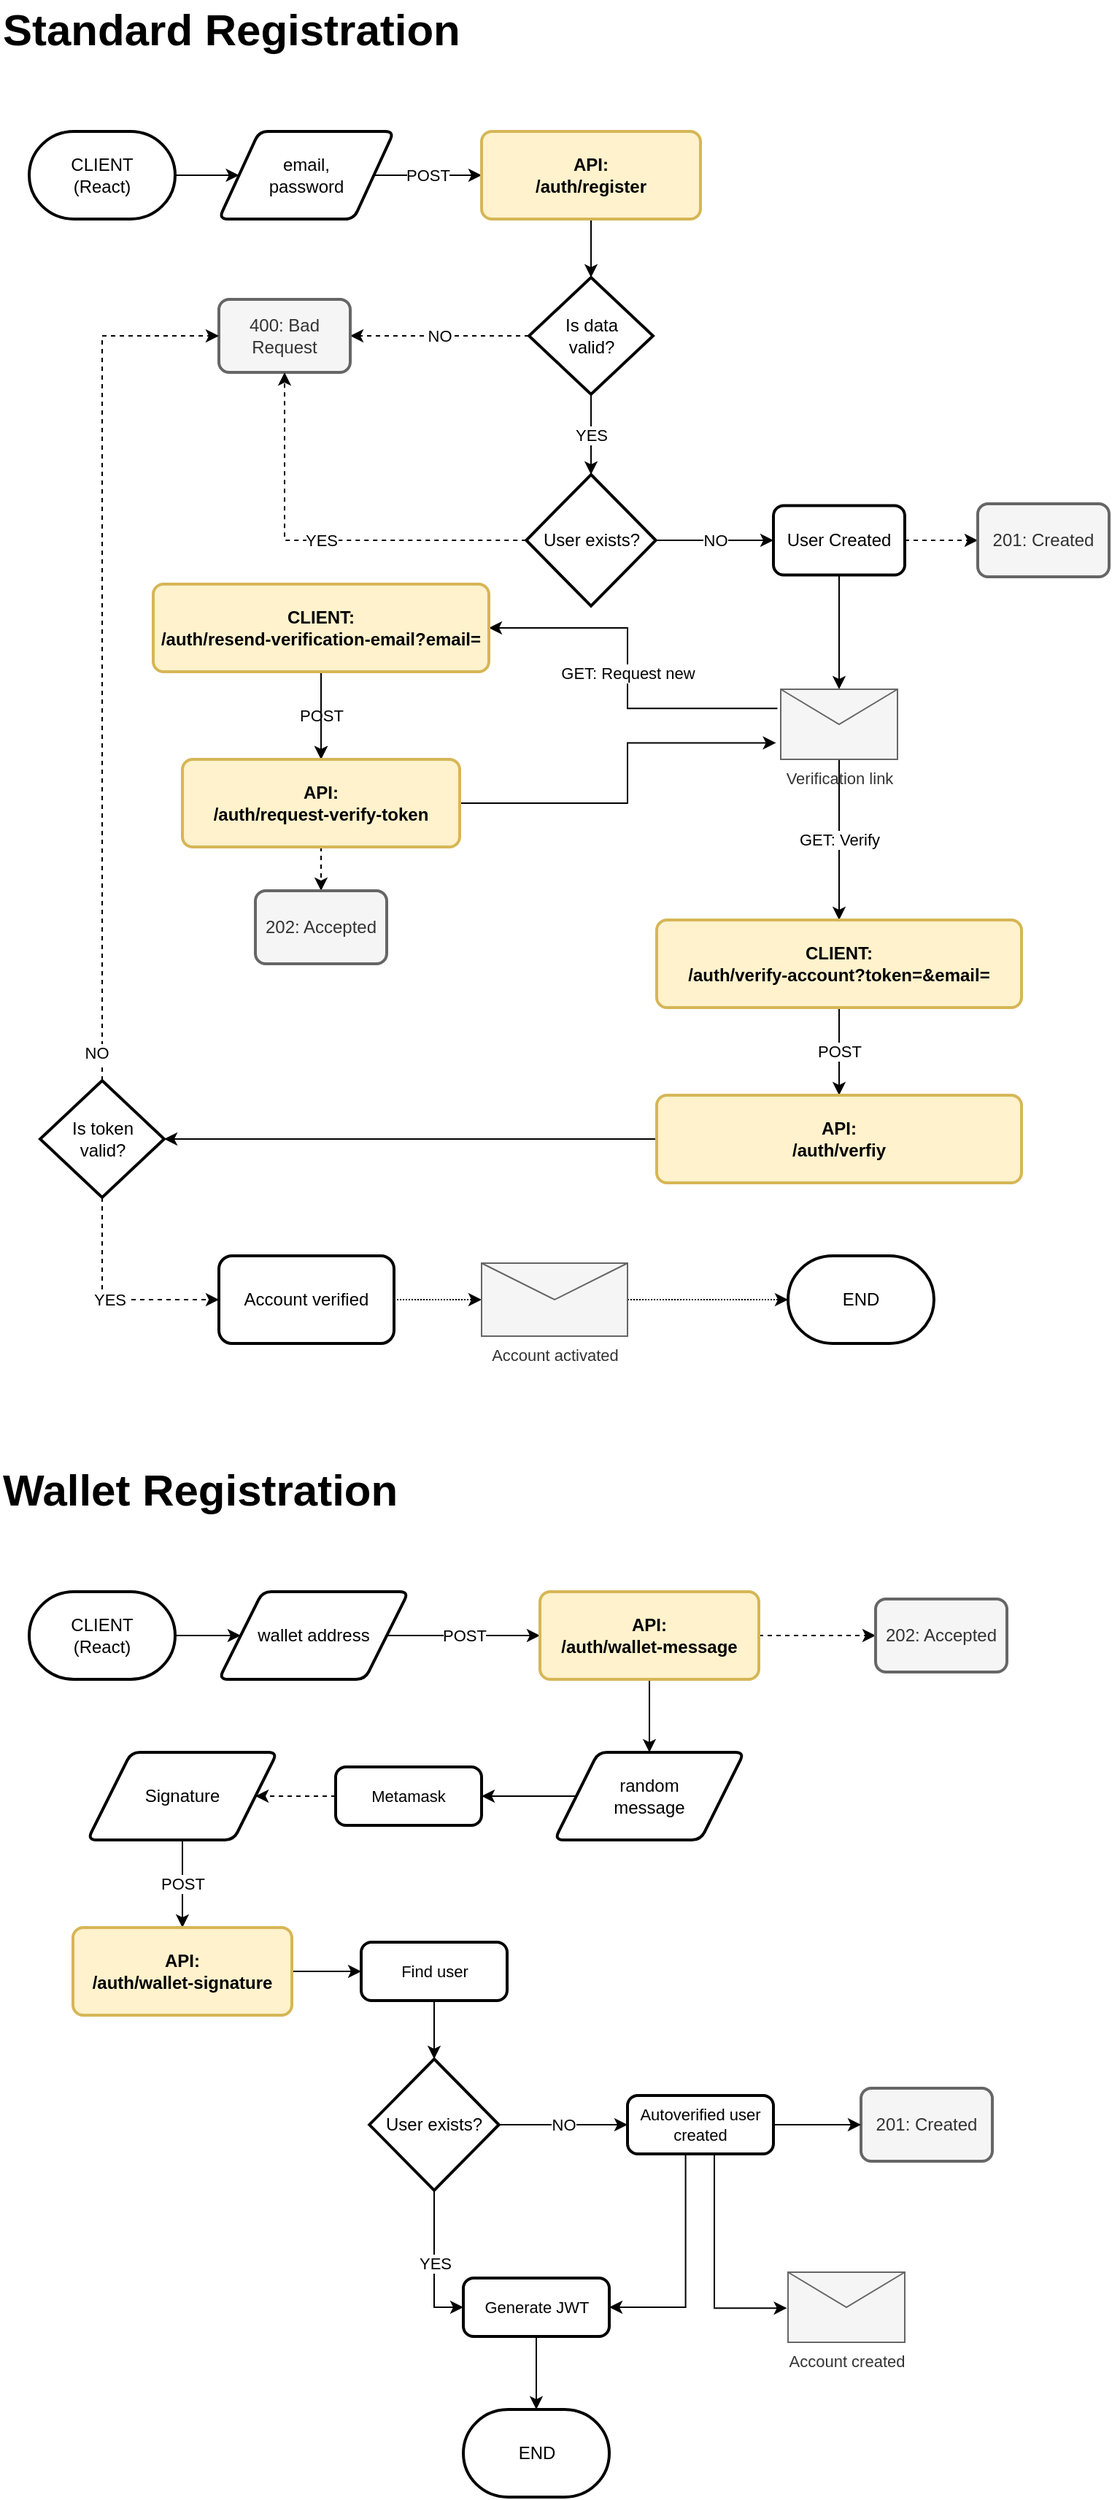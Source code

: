 <mxfile version="16.2.4" type="github">
  <diagram id="6DfAuB3A2C-rgSzdVPg6" name="Page-1">
    <mxGraphModel dx="1604" dy="808" grid="1" gridSize="10" guides="1" tooltips="1" connect="1" arrows="1" fold="1" page="1" pageScale="1" pageWidth="850" pageHeight="1100" math="0" shadow="0">
      <root>
        <mxCell id="0" />
        <mxCell id="1" parent="0" />
        <mxCell id="d8NQoz2VWaInrXl9GAlY-8" style="edgeStyle=orthogonalEdgeStyle;rounded=0;orthogonalLoop=1;jettySize=auto;html=1;" parent="1" source="d8NQoz2VWaInrXl9GAlY-1" target="d8NQoz2VWaInrXl9GAlY-5" edge="1">
          <mxGeometry relative="1" as="geometry" />
        </mxCell>
        <mxCell id="d8NQoz2VWaInrXl9GAlY-1" value="CLIENT&lt;br&gt;(React)" style="strokeWidth=2;html=1;shape=mxgraph.flowchart.terminator;whiteSpace=wrap;" parent="1" vertex="1">
          <mxGeometry x="60" y="120" width="100" height="60" as="geometry" />
        </mxCell>
        <mxCell id="d8NQoz2VWaInrXl9GAlY-9" value="POST" style="edgeStyle=orthogonalEdgeStyle;rounded=0;orthogonalLoop=1;jettySize=auto;html=1;" parent="1" source="d8NQoz2VWaInrXl9GAlY-5" target="d8NQoz2VWaInrXl9GAlY-6" edge="1">
          <mxGeometry relative="1" as="geometry" />
        </mxCell>
        <mxCell id="d8NQoz2VWaInrXl9GAlY-5" value="email,&lt;br&gt;password" style="shape=parallelogram;html=1;strokeWidth=2;perimeter=parallelogramPerimeter;whiteSpace=wrap;rounded=1;arcSize=12;size=0.23;" parent="1" vertex="1">
          <mxGeometry x="190" y="120" width="120" height="60" as="geometry" />
        </mxCell>
        <mxCell id="d8NQoz2VWaInrXl9GAlY-13" style="edgeStyle=orthogonalEdgeStyle;rounded=0;orthogonalLoop=1;jettySize=auto;html=1;exitX=0.5;exitY=1;exitDx=0;exitDy=0;entryX=0.5;entryY=0;entryDx=0;entryDy=0;entryPerimeter=0;" parent="1" source="d8NQoz2VWaInrXl9GAlY-6" target="d8NQoz2VWaInrXl9GAlY-10" edge="1">
          <mxGeometry relative="1" as="geometry" />
        </mxCell>
        <mxCell id="d8NQoz2VWaInrXl9GAlY-6" value="API:&lt;br&gt;/auth/register" style="rounded=1;whiteSpace=wrap;html=1;absoluteArcSize=1;arcSize=14;strokeWidth=2;fillColor=#fff2cc;strokeColor=#d6b656;fontStyle=1" parent="1" vertex="1">
          <mxGeometry x="370" y="120" width="150" height="60" as="geometry" />
        </mxCell>
        <mxCell id="d8NQoz2VWaInrXl9GAlY-12" value="NO" style="edgeStyle=orthogonalEdgeStyle;rounded=0;orthogonalLoop=1;jettySize=auto;html=1;dashed=1;" parent="1" source="d8NQoz2VWaInrXl9GAlY-10" target="d8NQoz2VWaInrXl9GAlY-11" edge="1">
          <mxGeometry relative="1" as="geometry" />
        </mxCell>
        <mxCell id="d8NQoz2VWaInrXl9GAlY-16" value="&lt;font style=&quot;font-size: 11px;&quot;&gt;YES&lt;/font&gt;" style="edgeStyle=orthogonalEdgeStyle;rounded=0;orthogonalLoop=1;jettySize=auto;html=1;fontSize=11;" parent="1" source="d8NQoz2VWaInrXl9GAlY-10" target="d8NQoz2VWaInrXl9GAlY-15" edge="1">
          <mxGeometry relative="1" as="geometry" />
        </mxCell>
        <mxCell id="d8NQoz2VWaInrXl9GAlY-10" value="Is data&lt;br&gt;valid?" style="strokeWidth=2;html=1;shape=mxgraph.flowchart.decision;whiteSpace=wrap;" parent="1" vertex="1">
          <mxGeometry x="402.5" y="220" width="85" height="80" as="geometry" />
        </mxCell>
        <mxCell id="d8NQoz2VWaInrXl9GAlY-11" value="400: Bad Request" style="rounded=1;whiteSpace=wrap;html=1;absoluteArcSize=1;arcSize=14;strokeWidth=2;fillColor=#f5f5f5;strokeColor=#666666;fontColor=#333333;" parent="1" vertex="1">
          <mxGeometry x="190" y="235" width="90" height="50" as="geometry" />
        </mxCell>
        <mxCell id="d8NQoz2VWaInrXl9GAlY-14" value="Standard Registration" style="text;html=1;align=left;verticalAlign=middle;resizable=0;points=[];autosize=1;strokeColor=none;fillColor=none;strokeWidth=1;fontStyle=1;fontSize=30;" parent="1" vertex="1">
          <mxGeometry x="40" y="30" width="330" height="40" as="geometry" />
        </mxCell>
        <mxCell id="d8NQoz2VWaInrXl9GAlY-17" value="YES" style="edgeStyle=orthogonalEdgeStyle;rounded=0;orthogonalLoop=1;jettySize=auto;html=1;exitX=0;exitY=0.5;exitDx=0;exitDy=0;exitPerimeter=0;entryX=0.5;entryY=1;entryDx=0;entryDy=0;dashed=1;fontSize=11;" parent="1" source="d8NQoz2VWaInrXl9GAlY-15" target="d8NQoz2VWaInrXl9GAlY-11" edge="1">
          <mxGeometry relative="1" as="geometry" />
        </mxCell>
        <mxCell id="d8NQoz2VWaInrXl9GAlY-40" value="NO" style="edgeStyle=orthogonalEdgeStyle;rounded=0;orthogonalLoop=1;jettySize=auto;html=1;fontSize=11;" parent="1" source="d8NQoz2VWaInrXl9GAlY-15" target="d8NQoz2VWaInrXl9GAlY-21" edge="1">
          <mxGeometry relative="1" as="geometry" />
        </mxCell>
        <mxCell id="d8NQoz2VWaInrXl9GAlY-15" value="User exists?" style="strokeWidth=2;html=1;shape=mxgraph.flowchart.decision;whiteSpace=wrap;" parent="1" vertex="1">
          <mxGeometry x="400.63" y="355" width="88.75" height="90" as="geometry" />
        </mxCell>
        <mxCell id="d8NQoz2VWaInrXl9GAlY-20" value="" style="edgeStyle=orthogonalEdgeStyle;rounded=0;orthogonalLoop=1;jettySize=auto;html=1;exitX=0.5;exitY=0;exitDx=0;exitDy=0;exitPerimeter=0;entryX=0;entryY=0.5;entryDx=0;entryDy=0;dashed=1;fontSize=11;" parent="1" source="d8NQoz2VWaInrXl9GAlY-19" target="d8NQoz2VWaInrXl9GAlY-11" edge="1">
          <mxGeometry relative="1" as="geometry" />
        </mxCell>
        <mxCell id="d8NQoz2VWaInrXl9GAlY-54" value="NO" style="edgeLabel;html=1;align=center;verticalAlign=middle;resizable=0;points=[];fontSize=11;" parent="d8NQoz2VWaInrXl9GAlY-20" vertex="1" connectable="0">
          <mxGeometry x="-0.936" y="4" relative="1" as="geometry">
            <mxPoint as="offset" />
          </mxGeometry>
        </mxCell>
        <mxCell id="d8NQoz2VWaInrXl9GAlY-70" value="YES" style="edgeStyle=orthogonalEdgeStyle;rounded=0;orthogonalLoop=1;jettySize=auto;html=1;exitX=0.5;exitY=1;exitDx=0;exitDy=0;exitPerimeter=0;entryX=0;entryY=0.5;entryDx=0;entryDy=0;dashed=1;fontSize=11;" parent="1" source="d8NQoz2VWaInrXl9GAlY-19" target="d8NQoz2VWaInrXl9GAlY-55" edge="1">
          <mxGeometry relative="1" as="geometry" />
        </mxCell>
        <mxCell id="d8NQoz2VWaInrXl9GAlY-19" value="Is token&lt;br&gt;valid?" style="strokeWidth=2;html=1;shape=mxgraph.flowchart.decision;whiteSpace=wrap;" parent="1" vertex="1">
          <mxGeometry x="67.5" y="770" width="85" height="80" as="geometry" />
        </mxCell>
        <mxCell id="d8NQoz2VWaInrXl9GAlY-25" value="" style="edgeStyle=orthogonalEdgeStyle;rounded=0;orthogonalLoop=1;jettySize=auto;html=1;dashed=1;fontSize=11;" parent="1" source="d8NQoz2VWaInrXl9GAlY-21" target="d8NQoz2VWaInrXl9GAlY-24" edge="1">
          <mxGeometry relative="1" as="geometry" />
        </mxCell>
        <mxCell id="d8NQoz2VWaInrXl9GAlY-41" style="edgeStyle=orthogonalEdgeStyle;rounded=0;orthogonalLoop=1;jettySize=auto;html=1;exitX=0.5;exitY=1;exitDx=0;exitDy=0;fontSize=11;" parent="1" source="d8NQoz2VWaInrXl9GAlY-21" target="d8NQoz2VWaInrXl9GAlY-63" edge="1">
          <mxGeometry relative="1" as="geometry">
            <mxPoint x="615" y="505" as="targetPoint" />
          </mxGeometry>
        </mxCell>
        <mxCell id="d8NQoz2VWaInrXl9GAlY-21" value="User Created" style="rounded=1;whiteSpace=wrap;html=1;absoluteArcSize=1;arcSize=14;strokeWidth=2;" parent="1" vertex="1">
          <mxGeometry x="570" y="376.25" width="90" height="47.5" as="geometry" />
        </mxCell>
        <mxCell id="d8NQoz2VWaInrXl9GAlY-24" value="201: Created" style="rounded=1;whiteSpace=wrap;html=1;absoluteArcSize=1;arcSize=14;strokeWidth=2;fillColor=#f5f5f5;strokeColor=#666666;fontColor=#333333;" parent="1" vertex="1">
          <mxGeometry x="710" y="375" width="90" height="50" as="geometry" />
        </mxCell>
        <mxCell id="d8NQoz2VWaInrXl9GAlY-37" value="GET: Verify" style="edgeStyle=orthogonalEdgeStyle;rounded=0;orthogonalLoop=1;jettySize=auto;html=1;entryX=0.5;entryY=0;entryDx=0;entryDy=0;fontSize=11;" parent="1" source="d8NQoz2VWaInrXl9GAlY-63" target="d8NQoz2VWaInrXl9GAlY-36" edge="1">
          <mxGeometry relative="1" as="geometry">
            <mxPoint x="615.1" y="550" as="sourcePoint" />
          </mxGeometry>
        </mxCell>
        <mxCell id="d8NQoz2VWaInrXl9GAlY-45" value="GET: Request new" style="edgeStyle=orthogonalEdgeStyle;rounded=0;orthogonalLoop=1;jettySize=auto;html=1;exitX=-0.028;exitY=0.273;exitDx=0;exitDy=0;entryX=1;entryY=0.5;entryDx=0;entryDy=0;fontSize=11;exitPerimeter=0;" parent="1" source="d8NQoz2VWaInrXl9GAlY-63" target="d8NQoz2VWaInrXl9GAlY-30" edge="1">
          <mxGeometry relative="1" as="geometry">
            <mxPoint x="548.75" y="516.25" as="sourcePoint" />
            <Array as="points">
              <mxPoint x="470" y="515" />
              <mxPoint x="470" y="460" />
            </Array>
          </mxGeometry>
        </mxCell>
        <mxCell id="d8NQoz2VWaInrXl9GAlY-33" value="POST" style="edgeStyle=orthogonalEdgeStyle;rounded=0;orthogonalLoop=1;jettySize=auto;html=1;dashed=1;fontSize=11;" parent="1" source="d8NQoz2VWaInrXl9GAlY-30" target="d8NQoz2VWaInrXl9GAlY-32" edge="1">
          <mxGeometry relative="1" as="geometry" />
        </mxCell>
        <mxCell id="d8NQoz2VWaInrXl9GAlY-47" value="" style="edgeStyle=orthogonalEdgeStyle;rounded=0;orthogonalLoop=1;jettySize=auto;html=1;fontSize=11;" parent="1" source="d8NQoz2VWaInrXl9GAlY-30" target="d8NQoz2VWaInrXl9GAlY-32" edge="1">
          <mxGeometry relative="1" as="geometry" />
        </mxCell>
        <mxCell id="d8NQoz2VWaInrXl9GAlY-30" value="CLIENT:&lt;br&gt;/auth/resend-verification-email?email=" style="rounded=1;whiteSpace=wrap;html=1;absoluteArcSize=1;arcSize=14;strokeWidth=2;fillColor=#fff2cc;strokeColor=#d6b656;fontStyle=1" parent="1" vertex="1">
          <mxGeometry x="145" y="430" width="230" height="60" as="geometry" />
        </mxCell>
        <mxCell id="d8NQoz2VWaInrXl9GAlY-48" style="edgeStyle=orthogonalEdgeStyle;rounded=0;orthogonalLoop=1;jettySize=auto;html=1;exitX=1;exitY=0.5;exitDx=0;exitDy=0;entryX=-0.04;entryY=0.765;entryDx=0;entryDy=0;fontSize=11;entryPerimeter=0;" parent="1" source="d8NQoz2VWaInrXl9GAlY-32" target="d8NQoz2VWaInrXl9GAlY-63" edge="1">
          <mxGeometry relative="1" as="geometry">
            <mxPoint x="548.75" y="538.75" as="targetPoint" />
            <Array as="points">
              <mxPoint x="470" y="580" />
              <mxPoint x="470" y="539" />
            </Array>
          </mxGeometry>
        </mxCell>
        <mxCell id="d8NQoz2VWaInrXl9GAlY-50" style="edgeStyle=orthogonalEdgeStyle;rounded=0;orthogonalLoop=1;jettySize=auto;html=1;exitX=0.5;exitY=1;exitDx=0;exitDy=0;entryX=0.5;entryY=0;entryDx=0;entryDy=0;fontSize=11;dashed=1;" parent="1" source="d8NQoz2VWaInrXl9GAlY-32" target="d8NQoz2VWaInrXl9GAlY-49" edge="1">
          <mxGeometry relative="1" as="geometry" />
        </mxCell>
        <mxCell id="d8NQoz2VWaInrXl9GAlY-32" value="API:&lt;br&gt;/auth/request-verify-token" style="rounded=1;whiteSpace=wrap;html=1;absoluteArcSize=1;arcSize=14;strokeWidth=2;fillColor=#fff2cc;strokeColor=#d6b656;fontStyle=1" parent="1" vertex="1">
          <mxGeometry x="165" y="550" width="190" height="60" as="geometry" />
        </mxCell>
        <mxCell id="d8NQoz2VWaInrXl9GAlY-52" value="POST" style="edgeStyle=orthogonalEdgeStyle;rounded=0;orthogonalLoop=1;jettySize=auto;html=1;exitX=0.5;exitY=1;exitDx=0;exitDy=0;entryX=0.5;entryY=0;entryDx=0;entryDy=0;fontSize=11;" parent="1" source="d8NQoz2VWaInrXl9GAlY-36" target="d8NQoz2VWaInrXl9GAlY-51" edge="1">
          <mxGeometry relative="1" as="geometry" />
        </mxCell>
        <mxCell id="d8NQoz2VWaInrXl9GAlY-36" value="CLIENT:&lt;br&gt;/auth/verify-account?token=&amp;amp;email=" style="rounded=1;whiteSpace=wrap;html=1;absoluteArcSize=1;arcSize=14;strokeWidth=2;fillColor=#fff2cc;strokeColor=#d6b656;fontStyle=1" parent="1" vertex="1">
          <mxGeometry x="490" y="660" width="250" height="60" as="geometry" />
        </mxCell>
        <mxCell id="d8NQoz2VWaInrXl9GAlY-49" value="202: Accepted" style="rounded=1;whiteSpace=wrap;html=1;absoluteArcSize=1;arcSize=14;strokeWidth=2;fillColor=#f5f5f5;strokeColor=#666666;fontColor=#333333;" parent="1" vertex="1">
          <mxGeometry x="215" y="640" width="90" height="50" as="geometry" />
        </mxCell>
        <mxCell id="d8NQoz2VWaInrXl9GAlY-53" style="edgeStyle=orthogonalEdgeStyle;rounded=0;orthogonalLoop=1;jettySize=auto;html=1;exitX=0;exitY=0.5;exitDx=0;exitDy=0;entryX=1;entryY=0.5;entryDx=0;entryDy=0;entryPerimeter=0;fontSize=11;" parent="1" source="d8NQoz2VWaInrXl9GAlY-51" target="d8NQoz2VWaInrXl9GAlY-19" edge="1">
          <mxGeometry relative="1" as="geometry" />
        </mxCell>
        <mxCell id="d8NQoz2VWaInrXl9GAlY-51" value="API:&lt;br&gt;/auth/verfiy" style="rounded=1;whiteSpace=wrap;html=1;absoluteArcSize=1;arcSize=14;strokeWidth=2;fillColor=#fff2cc;strokeColor=#d6b656;fontStyle=1" parent="1" vertex="1">
          <mxGeometry x="490" y="780" width="250" height="60" as="geometry" />
        </mxCell>
        <mxCell id="d8NQoz2VWaInrXl9GAlY-66" style="edgeStyle=orthogonalEdgeStyle;rounded=0;orthogonalLoop=1;jettySize=auto;html=1;exitX=1;exitY=0.5;exitDx=0;exitDy=0;entryX=0;entryY=0.5;entryDx=0;entryDy=0;entryPerimeter=0;dashed=1;dashPattern=1 1;fontSize=11;" parent="1" source="d8NQoz2VWaInrXl9GAlY-55" target="d8NQoz2VWaInrXl9GAlY-65" edge="1">
          <mxGeometry relative="1" as="geometry" />
        </mxCell>
        <mxCell id="d8NQoz2VWaInrXl9GAlY-55" value="Account verified" style="rounded=1;whiteSpace=wrap;html=1;strokeWidth=2;" parent="1" vertex="1">
          <mxGeometry x="190" y="890" width="120" height="60" as="geometry" />
        </mxCell>
        <mxCell id="d8NQoz2VWaInrXl9GAlY-61" value="END" style="strokeWidth=2;html=1;shape=mxgraph.flowchart.terminator;whiteSpace=wrap;" parent="1" vertex="1">
          <mxGeometry x="580" y="890" width="100" height="60" as="geometry" />
        </mxCell>
        <mxCell id="d8NQoz2VWaInrXl9GAlY-63" value="Verification link" style="verticalLabelPosition=bottom;shadow=0;dashed=0;align=center;html=1;verticalAlign=top;strokeWidth=1;shape=mxgraph.mockup.misc.mail2;strokeColor=#666666;fontSize=11;fillColor=#f5f5f5;fontColor=#333333;" parent="1" vertex="1">
          <mxGeometry x="575" y="502" width="80" height="48" as="geometry" />
        </mxCell>
        <mxCell id="d8NQoz2VWaInrXl9GAlY-67" value="" style="edgeStyle=orthogonalEdgeStyle;rounded=0;orthogonalLoop=1;jettySize=auto;html=1;dashed=1;dashPattern=1 1;fontSize=11;" parent="1" source="d8NQoz2VWaInrXl9GAlY-65" target="d8NQoz2VWaInrXl9GAlY-61" edge="1">
          <mxGeometry relative="1" as="geometry" />
        </mxCell>
        <mxCell id="d8NQoz2VWaInrXl9GAlY-65" value="Account activated" style="verticalLabelPosition=bottom;shadow=0;dashed=0;align=center;html=1;verticalAlign=top;strokeWidth=1;shape=mxgraph.mockup.misc.mail2;strokeColor=#666666;fontSize=11;fillColor=#f5f5f5;fontColor=#333333;" parent="1" vertex="1">
          <mxGeometry x="370" y="895" width="100" height="50" as="geometry" />
        </mxCell>
        <mxCell id="sUqxj0ntP_7v2BBBqkso-1" style="edgeStyle=orthogonalEdgeStyle;rounded=0;orthogonalLoop=1;jettySize=auto;html=1;" parent="1" source="sUqxj0ntP_7v2BBBqkso-2" target="sUqxj0ntP_7v2BBBqkso-4" edge="1">
          <mxGeometry relative="1" as="geometry" />
        </mxCell>
        <mxCell id="sUqxj0ntP_7v2BBBqkso-2" value="CLIENT&lt;br&gt;(React)" style="strokeWidth=2;html=1;shape=mxgraph.flowchart.terminator;whiteSpace=wrap;" parent="1" vertex="1">
          <mxGeometry x="60" y="1120" width="100" height="60" as="geometry" />
        </mxCell>
        <mxCell id="sUqxj0ntP_7v2BBBqkso-3" value="POST" style="edgeStyle=orthogonalEdgeStyle;rounded=0;orthogonalLoop=1;jettySize=auto;html=1;" parent="1" source="sUqxj0ntP_7v2BBBqkso-4" target="sUqxj0ntP_7v2BBBqkso-6" edge="1">
          <mxGeometry relative="1" as="geometry" />
        </mxCell>
        <mxCell id="sUqxj0ntP_7v2BBBqkso-4" value="wallet address" style="shape=parallelogram;html=1;strokeWidth=2;perimeter=parallelogramPerimeter;whiteSpace=wrap;rounded=1;arcSize=12;size=0.23;" parent="1" vertex="1">
          <mxGeometry x="190" y="1120" width="130" height="60" as="geometry" />
        </mxCell>
        <mxCell id="sUqxj0ntP_7v2BBBqkso-43" value="" style="edgeStyle=orthogonalEdgeStyle;rounded=0;orthogonalLoop=1;jettySize=auto;html=1;dashed=1;fontSize=11;" parent="1" source="sUqxj0ntP_7v2BBBqkso-6" target="sUqxj0ntP_7v2BBBqkso-42" edge="1">
          <mxGeometry relative="1" as="geometry" />
        </mxCell>
        <mxCell id="sUqxj0ntP_7v2BBBqkso-48" value="" style="edgeStyle=orthogonalEdgeStyle;rounded=0;orthogonalLoop=1;jettySize=auto;html=1;fontSize=11;" parent="1" source="sUqxj0ntP_7v2BBBqkso-6" target="sUqxj0ntP_7v2BBBqkso-47" edge="1">
          <mxGeometry relative="1" as="geometry" />
        </mxCell>
        <mxCell id="sUqxj0ntP_7v2BBBqkso-6" value="API:&lt;br&gt;/auth/wallet-message" style="rounded=1;whiteSpace=wrap;html=1;absoluteArcSize=1;arcSize=14;strokeWidth=2;fillColor=#fff2cc;strokeColor=#d6b656;fontStyle=1" parent="1" vertex="1">
          <mxGeometry x="410" y="1120" width="150" height="60" as="geometry" />
        </mxCell>
        <mxCell id="sUqxj0ntP_7v2BBBqkso-11" value="Wallet Registration" style="text;html=1;align=left;verticalAlign=middle;resizable=0;points=[];autosize=1;strokeColor=none;fillColor=none;strokeWidth=1;fontStyle=1;fontSize=30;" parent="1" vertex="1">
          <mxGeometry x="40" y="1030" width="290" height="40" as="geometry" />
        </mxCell>
        <mxCell id="sUqxj0ntP_7v2BBBqkso-63" value="YES" style="edgeStyle=orthogonalEdgeStyle;rounded=0;orthogonalLoop=1;jettySize=auto;html=1;fontSize=11;entryX=0;entryY=0.5;entryDx=0;entryDy=0;" parent="1" source="sUqxj0ntP_7v2BBBqkso-14" target="sUqxj0ntP_7v2BBBqkso-62" edge="1">
          <mxGeometry relative="1" as="geometry" />
        </mxCell>
        <mxCell id="sUqxj0ntP_7v2BBBqkso-68" value="NO" style="edgeStyle=orthogonalEdgeStyle;rounded=0;orthogonalLoop=1;jettySize=auto;html=1;fontSize=11;" parent="1" source="sUqxj0ntP_7v2BBBqkso-14" target="sUqxj0ntP_7v2BBBqkso-54" edge="1">
          <mxGeometry relative="1" as="geometry" />
        </mxCell>
        <mxCell id="sUqxj0ntP_7v2BBBqkso-14" value="User exists?" style="strokeWidth=2;html=1;shape=mxgraph.flowchart.decision;whiteSpace=wrap;" parent="1" vertex="1">
          <mxGeometry x="293.13" y="1440" width="88.75" height="90" as="geometry" />
        </mxCell>
        <mxCell id="sUqxj0ntP_7v2BBBqkso-22" value="201: Created" style="rounded=1;whiteSpace=wrap;html=1;absoluteArcSize=1;arcSize=14;strokeWidth=2;fillColor=#f5f5f5;strokeColor=#666666;fontColor=#333333;" parent="1" vertex="1">
          <mxGeometry x="630" y="1460" width="90" height="50" as="geometry" />
        </mxCell>
        <mxCell id="sUqxj0ntP_7v2BBBqkso-38" value="END" style="strokeWidth=2;html=1;shape=mxgraph.flowchart.terminator;whiteSpace=wrap;" parent="1" vertex="1">
          <mxGeometry x="357.5" y="1680" width="100" height="60" as="geometry" />
        </mxCell>
        <mxCell id="sUqxj0ntP_7v2BBBqkso-42" value="202: Accepted" style="rounded=1;whiteSpace=wrap;html=1;absoluteArcSize=1;arcSize=14;strokeWidth=2;fillColor=#f5f5f5;strokeColor=#666666;fontColor=#333333;" parent="1" vertex="1">
          <mxGeometry x="640" y="1125" width="90" height="50" as="geometry" />
        </mxCell>
        <mxCell id="sUqxj0ntP_7v2BBBqkso-51" value="" style="edgeStyle=orthogonalEdgeStyle;rounded=0;orthogonalLoop=1;jettySize=auto;html=1;fontSize=11;dashed=1;" parent="1" source="sUqxj0ntP_7v2BBBqkso-44" target="sUqxj0ntP_7v2BBBqkso-50" edge="1">
          <mxGeometry relative="1" as="geometry" />
        </mxCell>
        <mxCell id="sUqxj0ntP_7v2BBBqkso-44" value="Metamask" style="rounded=1;whiteSpace=wrap;html=1;absoluteArcSize=1;arcSize=14;strokeWidth=2;fontSize=11;" parent="1" vertex="1">
          <mxGeometry x="270" y="1240" width="100" height="40" as="geometry" />
        </mxCell>
        <mxCell id="sUqxj0ntP_7v2BBBqkso-49" value="" style="edgeStyle=orthogonalEdgeStyle;rounded=0;orthogonalLoop=1;jettySize=auto;html=1;fontSize=11;" parent="1" source="sUqxj0ntP_7v2BBBqkso-47" target="sUqxj0ntP_7v2BBBqkso-44" edge="1">
          <mxGeometry relative="1" as="geometry" />
        </mxCell>
        <mxCell id="sUqxj0ntP_7v2BBBqkso-47" value="random&lt;br&gt;message" style="shape=parallelogram;html=1;strokeWidth=2;perimeter=parallelogramPerimeter;whiteSpace=wrap;rounded=1;arcSize=12;size=0.23;" parent="1" vertex="1">
          <mxGeometry x="420" y="1230" width="130" height="60" as="geometry" />
        </mxCell>
        <mxCell id="sUqxj0ntP_7v2BBBqkso-53" value="POST" style="edgeStyle=orthogonalEdgeStyle;rounded=0;orthogonalLoop=1;jettySize=auto;html=1;fontSize=11;" parent="1" source="sUqxj0ntP_7v2BBBqkso-50" target="sUqxj0ntP_7v2BBBqkso-52" edge="1">
          <mxGeometry relative="1" as="geometry" />
        </mxCell>
        <mxCell id="sUqxj0ntP_7v2BBBqkso-50" value="Signature" style="shape=parallelogram;html=1;strokeWidth=2;perimeter=parallelogramPerimeter;whiteSpace=wrap;rounded=1;arcSize=12;size=0.23;" parent="1" vertex="1">
          <mxGeometry x="100" y="1230" width="130" height="60" as="geometry" />
        </mxCell>
        <mxCell id="sUqxj0ntP_7v2BBBqkso-60" value="" style="edgeStyle=orthogonalEdgeStyle;rounded=0;orthogonalLoop=1;jettySize=auto;html=1;fontSize=11;" parent="1" source="sUqxj0ntP_7v2BBBqkso-52" target="sUqxj0ntP_7v2BBBqkso-59" edge="1">
          <mxGeometry relative="1" as="geometry" />
        </mxCell>
        <mxCell id="sUqxj0ntP_7v2BBBqkso-52" value="API:&lt;br&gt;/auth/wallet-signature" style="rounded=1;whiteSpace=wrap;html=1;absoluteArcSize=1;arcSize=14;strokeWidth=2;fillColor=#fff2cc;strokeColor=#d6b656;fontStyle=1" parent="1" vertex="1">
          <mxGeometry x="90" y="1350" width="150" height="60" as="geometry" />
        </mxCell>
        <mxCell id="sUqxj0ntP_7v2BBBqkso-69" value="" style="edgeStyle=orthogonalEdgeStyle;rounded=0;orthogonalLoop=1;jettySize=auto;html=1;fontSize=11;" parent="1" source="sUqxj0ntP_7v2BBBqkso-54" target="sUqxj0ntP_7v2BBBqkso-22" edge="1">
          <mxGeometry relative="1" as="geometry" />
        </mxCell>
        <mxCell id="sUqxj0ntP_7v2BBBqkso-70" style="edgeStyle=orthogonalEdgeStyle;rounded=0;orthogonalLoop=1;jettySize=auto;html=1;exitX=0.398;exitY=1.005;exitDx=0;exitDy=0;entryX=1;entryY=0.5;entryDx=0;entryDy=0;fontSize=11;exitPerimeter=0;" parent="1" source="sUqxj0ntP_7v2BBBqkso-54" target="sUqxj0ntP_7v2BBBqkso-62" edge="1">
          <mxGeometry relative="1" as="geometry" />
        </mxCell>
        <mxCell id="sUqxj0ntP_7v2BBBqkso-73" style="edgeStyle=orthogonalEdgeStyle;rounded=0;orthogonalLoop=1;jettySize=auto;html=1;exitX=0.595;exitY=0.989;exitDx=0;exitDy=0;fontSize=11;exitPerimeter=0;entryX=-0.009;entryY=0.512;entryDx=0;entryDy=0;entryPerimeter=0;" parent="1" source="sUqxj0ntP_7v2BBBqkso-54" target="sUqxj0ntP_7v2BBBqkso-56" edge="1">
          <mxGeometry relative="1" as="geometry" />
        </mxCell>
        <mxCell id="sUqxj0ntP_7v2BBBqkso-54" value="Autoverified user created" style="rounded=1;whiteSpace=wrap;html=1;absoluteArcSize=1;arcSize=14;strokeWidth=2;fontSize=11;" parent="1" vertex="1">
          <mxGeometry x="470" y="1465" width="100" height="40" as="geometry" />
        </mxCell>
        <mxCell id="sUqxj0ntP_7v2BBBqkso-56" value="Account created" style="verticalLabelPosition=bottom;shadow=0;dashed=0;align=center;html=1;verticalAlign=top;strokeWidth=1;shape=mxgraph.mockup.misc.mail2;strokeColor=#666666;fontSize=11;fillColor=#f5f5f5;fontColor=#333333;" parent="1" vertex="1">
          <mxGeometry x="580" y="1586" width="80" height="48" as="geometry" />
        </mxCell>
        <mxCell id="sUqxj0ntP_7v2BBBqkso-61" value="" style="edgeStyle=orthogonalEdgeStyle;rounded=0;orthogonalLoop=1;jettySize=auto;html=1;fontSize=11;" parent="1" source="sUqxj0ntP_7v2BBBqkso-59" target="sUqxj0ntP_7v2BBBqkso-14" edge="1">
          <mxGeometry relative="1" as="geometry" />
        </mxCell>
        <mxCell id="sUqxj0ntP_7v2BBBqkso-59" value="Find user" style="rounded=1;whiteSpace=wrap;html=1;absoluteArcSize=1;arcSize=14;strokeWidth=2;fontSize=11;" parent="1" vertex="1">
          <mxGeometry x="287.5" y="1360" width="100" height="40" as="geometry" />
        </mxCell>
        <mxCell id="sUqxj0ntP_7v2BBBqkso-74" style="edgeStyle=orthogonalEdgeStyle;rounded=0;orthogonalLoop=1;jettySize=auto;html=1;entryX=0.5;entryY=0;entryDx=0;entryDy=0;entryPerimeter=0;fontSize=11;" parent="1" source="sUqxj0ntP_7v2BBBqkso-62" target="sUqxj0ntP_7v2BBBqkso-38" edge="1">
          <mxGeometry relative="1" as="geometry" />
        </mxCell>
        <mxCell id="sUqxj0ntP_7v2BBBqkso-62" value="Generate JWT" style="rounded=1;whiteSpace=wrap;html=1;absoluteArcSize=1;arcSize=14;strokeWidth=2;fontSize=11;" parent="1" vertex="1">
          <mxGeometry x="357.5" y="1590" width="100" height="40" as="geometry" />
        </mxCell>
      </root>
    </mxGraphModel>
  </diagram>
</mxfile>
